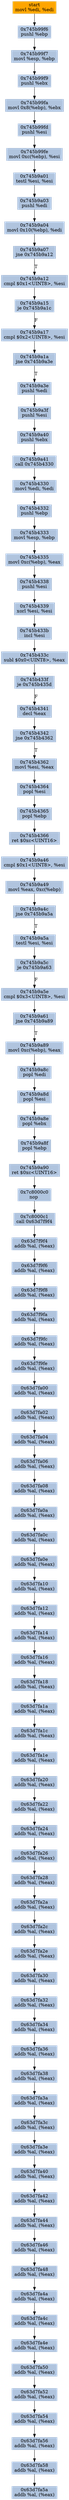 digraph G {
node[shape=rectangle,style=filled,fillcolor=lightsteelblue,color=lightsteelblue]
bgcolor="transparent"
a0x745b99f4movl_edi_edi[label="start\nmovl %edi, %edi",color="lightgrey",fillcolor="orange"];
a0x745b99f6pushl_ebp[label="0x745b99f6\npushl %ebp"];
a0x745b99f7movl_esp_ebp[label="0x745b99f7\nmovl %esp, %ebp"];
a0x745b99f9pushl_ebx[label="0x745b99f9\npushl %ebx"];
a0x745b99famovl_0x8ebp__ebx[label="0x745b99fa\nmovl 0x8(%ebp), %ebx"];
a0x745b99fdpushl_esi[label="0x745b99fd\npushl %esi"];
a0x745b99femovl_0xcebp__esi[label="0x745b99fe\nmovl 0xc(%ebp), %esi"];
a0x745b9a01testl_esi_esi[label="0x745b9a01\ntestl %esi, %esi"];
a0x745b9a03pushl_edi[label="0x745b9a03\npushl %edi"];
a0x745b9a04movl_0x10ebp__edi[label="0x745b9a04\nmovl 0x10(%ebp), %edi"];
a0x745b9a07jne_0x745b9a12[label="0x745b9a07\njne 0x745b9a12"];
a0x745b9a12cmpl_0x1UINT8_esi[label="0x745b9a12\ncmpl $0x1<UINT8>, %esi"];
a0x745b9a15je_0x745b9a1c[label="0x745b9a15\nje 0x745b9a1c"];
a0x745b9a17cmpl_0x2UINT8_esi[label="0x745b9a17\ncmpl $0x2<UINT8>, %esi"];
a0x745b9a1ajne_0x745b9a3e[label="0x745b9a1a\njne 0x745b9a3e"];
a0x745b9a3epushl_edi[label="0x745b9a3e\npushl %edi"];
a0x745b9a3fpushl_esi[label="0x745b9a3f\npushl %esi"];
a0x745b9a40pushl_ebx[label="0x745b9a40\npushl %ebx"];
a0x745b9a41call_0x745b4330[label="0x745b9a41\ncall 0x745b4330"];
a0x745b4330movl_edi_edi[label="0x745b4330\nmovl %edi, %edi"];
a0x745b4332pushl_ebp[label="0x745b4332\npushl %ebp"];
a0x745b4333movl_esp_ebp[label="0x745b4333\nmovl %esp, %ebp"];
a0x745b4335movl_0xcebp__eax[label="0x745b4335\nmovl 0xc(%ebp), %eax"];
a0x745b4338pushl_esi[label="0x745b4338\npushl %esi"];
a0x745b4339xorl_esi_esi[label="0x745b4339\nxorl %esi, %esi"];
a0x745b433bincl_esi[label="0x745b433b\nincl %esi"];
a0x745b433csubl_0x0UINT8_eax[label="0x745b433c\nsubl $0x0<UINT8>, %eax"];
a0x745b433fje_0x745b435d[label="0x745b433f\nje 0x745b435d"];
a0x745b4341decl_eax[label="0x745b4341\ndecl %eax"];
a0x745b4342jne_0x745b4362[label="0x745b4342\njne 0x745b4362"];
a0x745b4362movl_esi_eax[label="0x745b4362\nmovl %esi, %eax"];
a0x745b4364popl_esi[label="0x745b4364\npopl %esi"];
a0x745b4365popl_ebp[label="0x745b4365\npopl %ebp"];
a0x745b4366ret_0xcUINT16[label="0x745b4366\nret $0xc<UINT16>"];
a0x745b9a46cmpl_0x1UINT8_esi[label="0x745b9a46\ncmpl $0x1<UINT8>, %esi"];
a0x745b9a49movl_eax_0xcebp_[label="0x745b9a49\nmovl %eax, 0xc(%ebp)"];
a0x745b9a4cjne_0x745b9a5a[label="0x745b9a4c\njne 0x745b9a5a"];
a0x745b9a5atestl_esi_esi[label="0x745b9a5a\ntestl %esi, %esi"];
a0x745b9a5cje_0x745b9a63[label="0x745b9a5c\nje 0x745b9a63"];
a0x745b9a5ecmpl_0x3UINT8_esi[label="0x745b9a5e\ncmpl $0x3<UINT8>, %esi"];
a0x745b9a61jne_0x745b9a89[label="0x745b9a61\njne 0x745b9a89"];
a0x745b9a89movl_0xcebp__eax[label="0x745b9a89\nmovl 0xc(%ebp), %eax"];
a0x745b9a8cpopl_edi[label="0x745b9a8c\npopl %edi"];
a0x745b9a8dpopl_esi[label="0x745b9a8d\npopl %esi"];
a0x745b9a8epopl_ebx[label="0x745b9a8e\npopl %ebx"];
a0x745b9a8fpopl_ebp[label="0x745b9a8f\npopl %ebp"];
a0x745b9a90ret_0xcUINT16[label="0x745b9a90\nret $0xc<UINT16>"];
a0x7c8000c0nop_[label="0x7c8000c0\nnop "];
a0x7c8000c1call_0x63d7f9f4[label="0x7c8000c1\ncall 0x63d7f9f4"];
a0x63d7f9f4addb_al_eax_[label="0x63d7f9f4\naddb %al, (%eax)"];
a0x63d7f9f6addb_al_eax_[label="0x63d7f9f6\naddb %al, (%eax)"];
a0x63d7f9f8addb_al_eax_[label="0x63d7f9f8\naddb %al, (%eax)"];
a0x63d7f9faaddb_al_eax_[label="0x63d7f9fa\naddb %al, (%eax)"];
a0x63d7f9fcaddb_al_eax_[label="0x63d7f9fc\naddb %al, (%eax)"];
a0x63d7f9feaddb_al_eax_[label="0x63d7f9fe\naddb %al, (%eax)"];
a0x63d7fa00addb_al_eax_[label="0x63d7fa00\naddb %al, (%eax)"];
a0x63d7fa02addb_al_eax_[label="0x63d7fa02\naddb %al, (%eax)"];
a0x63d7fa04addb_al_eax_[label="0x63d7fa04\naddb %al, (%eax)"];
a0x63d7fa06addb_al_eax_[label="0x63d7fa06\naddb %al, (%eax)"];
a0x63d7fa08addb_al_eax_[label="0x63d7fa08\naddb %al, (%eax)"];
a0x63d7fa0aaddb_al_eax_[label="0x63d7fa0a\naddb %al, (%eax)"];
a0x63d7fa0caddb_al_eax_[label="0x63d7fa0c\naddb %al, (%eax)"];
a0x63d7fa0eaddb_al_eax_[label="0x63d7fa0e\naddb %al, (%eax)"];
a0x63d7fa10addb_al_eax_[label="0x63d7fa10\naddb %al, (%eax)"];
a0x63d7fa12addb_al_eax_[label="0x63d7fa12\naddb %al, (%eax)"];
a0x63d7fa14addb_al_eax_[label="0x63d7fa14\naddb %al, (%eax)"];
a0x63d7fa16addb_al_eax_[label="0x63d7fa16\naddb %al, (%eax)"];
a0x63d7fa18addb_al_eax_[label="0x63d7fa18\naddb %al, (%eax)"];
a0x63d7fa1aaddb_al_eax_[label="0x63d7fa1a\naddb %al, (%eax)"];
a0x63d7fa1caddb_al_eax_[label="0x63d7fa1c\naddb %al, (%eax)"];
a0x63d7fa1eaddb_al_eax_[label="0x63d7fa1e\naddb %al, (%eax)"];
a0x63d7fa20addb_al_eax_[label="0x63d7fa20\naddb %al, (%eax)"];
a0x63d7fa22addb_al_eax_[label="0x63d7fa22\naddb %al, (%eax)"];
a0x63d7fa24addb_al_eax_[label="0x63d7fa24\naddb %al, (%eax)"];
a0x63d7fa26addb_al_eax_[label="0x63d7fa26\naddb %al, (%eax)"];
a0x63d7fa28addb_al_eax_[label="0x63d7fa28\naddb %al, (%eax)"];
a0x63d7fa2aaddb_al_eax_[label="0x63d7fa2a\naddb %al, (%eax)"];
a0x63d7fa2caddb_al_eax_[label="0x63d7fa2c\naddb %al, (%eax)"];
a0x63d7fa2eaddb_al_eax_[label="0x63d7fa2e\naddb %al, (%eax)"];
a0x63d7fa30addb_al_eax_[label="0x63d7fa30\naddb %al, (%eax)"];
a0x63d7fa32addb_al_eax_[label="0x63d7fa32\naddb %al, (%eax)"];
a0x63d7fa34addb_al_eax_[label="0x63d7fa34\naddb %al, (%eax)"];
a0x63d7fa36addb_al_eax_[label="0x63d7fa36\naddb %al, (%eax)"];
a0x63d7fa38addb_al_eax_[label="0x63d7fa38\naddb %al, (%eax)"];
a0x63d7fa3aaddb_al_eax_[label="0x63d7fa3a\naddb %al, (%eax)"];
a0x63d7fa3caddb_al_eax_[label="0x63d7fa3c\naddb %al, (%eax)"];
a0x63d7fa3eaddb_al_eax_[label="0x63d7fa3e\naddb %al, (%eax)"];
a0x63d7fa40addb_al_eax_[label="0x63d7fa40\naddb %al, (%eax)"];
a0x63d7fa42addb_al_eax_[label="0x63d7fa42\naddb %al, (%eax)"];
a0x63d7fa44addb_al_eax_[label="0x63d7fa44\naddb %al, (%eax)"];
a0x63d7fa46addb_al_eax_[label="0x63d7fa46\naddb %al, (%eax)"];
a0x63d7fa48addb_al_eax_[label="0x63d7fa48\naddb %al, (%eax)"];
a0x63d7fa4aaddb_al_eax_[label="0x63d7fa4a\naddb %al, (%eax)"];
a0x63d7fa4caddb_al_eax_[label="0x63d7fa4c\naddb %al, (%eax)"];
a0x63d7fa4eaddb_al_eax_[label="0x63d7fa4e\naddb %al, (%eax)"];
a0x63d7fa50addb_al_eax_[label="0x63d7fa50\naddb %al, (%eax)"];
a0x63d7fa52addb_al_eax_[label="0x63d7fa52\naddb %al, (%eax)"];
a0x63d7fa54addb_al_eax_[label="0x63d7fa54\naddb %al, (%eax)"];
a0x63d7fa56addb_al_eax_[label="0x63d7fa56\naddb %al, (%eax)"];
a0x63d7fa58addb_al_eax_[label="0x63d7fa58\naddb %al, (%eax)"];
a0x63d7fa5aaddb_al_eax_[label="0x63d7fa5a\naddb %al, (%eax)"];
a0x745b99f4movl_edi_edi -> a0x745b99f6pushl_ebp [color="#000000"];
a0x745b99f6pushl_ebp -> a0x745b99f7movl_esp_ebp [color="#000000"];
a0x745b99f7movl_esp_ebp -> a0x745b99f9pushl_ebx [color="#000000"];
a0x745b99f9pushl_ebx -> a0x745b99famovl_0x8ebp__ebx [color="#000000"];
a0x745b99famovl_0x8ebp__ebx -> a0x745b99fdpushl_esi [color="#000000"];
a0x745b99fdpushl_esi -> a0x745b99femovl_0xcebp__esi [color="#000000"];
a0x745b99femovl_0xcebp__esi -> a0x745b9a01testl_esi_esi [color="#000000"];
a0x745b9a01testl_esi_esi -> a0x745b9a03pushl_edi [color="#000000"];
a0x745b9a03pushl_edi -> a0x745b9a04movl_0x10ebp__edi [color="#000000"];
a0x745b9a04movl_0x10ebp__edi -> a0x745b9a07jne_0x745b9a12 [color="#000000"];
a0x745b9a07jne_0x745b9a12 -> a0x745b9a12cmpl_0x1UINT8_esi [color="#000000",label="T"];
a0x745b9a12cmpl_0x1UINT8_esi -> a0x745b9a15je_0x745b9a1c [color="#000000"];
a0x745b9a15je_0x745b9a1c -> a0x745b9a17cmpl_0x2UINT8_esi [color="#000000",label="F"];
a0x745b9a17cmpl_0x2UINT8_esi -> a0x745b9a1ajne_0x745b9a3e [color="#000000"];
a0x745b9a1ajne_0x745b9a3e -> a0x745b9a3epushl_edi [color="#000000",label="T"];
a0x745b9a3epushl_edi -> a0x745b9a3fpushl_esi [color="#000000"];
a0x745b9a3fpushl_esi -> a0x745b9a40pushl_ebx [color="#000000"];
a0x745b9a40pushl_ebx -> a0x745b9a41call_0x745b4330 [color="#000000"];
a0x745b9a41call_0x745b4330 -> a0x745b4330movl_edi_edi [color="#000000"];
a0x745b4330movl_edi_edi -> a0x745b4332pushl_ebp [color="#000000"];
a0x745b4332pushl_ebp -> a0x745b4333movl_esp_ebp [color="#000000"];
a0x745b4333movl_esp_ebp -> a0x745b4335movl_0xcebp__eax [color="#000000"];
a0x745b4335movl_0xcebp__eax -> a0x745b4338pushl_esi [color="#000000"];
a0x745b4338pushl_esi -> a0x745b4339xorl_esi_esi [color="#000000"];
a0x745b4339xorl_esi_esi -> a0x745b433bincl_esi [color="#000000"];
a0x745b433bincl_esi -> a0x745b433csubl_0x0UINT8_eax [color="#000000"];
a0x745b433csubl_0x0UINT8_eax -> a0x745b433fje_0x745b435d [color="#000000"];
a0x745b433fje_0x745b435d -> a0x745b4341decl_eax [color="#000000",label="F"];
a0x745b4341decl_eax -> a0x745b4342jne_0x745b4362 [color="#000000"];
a0x745b4342jne_0x745b4362 -> a0x745b4362movl_esi_eax [color="#000000",label="T"];
a0x745b4362movl_esi_eax -> a0x745b4364popl_esi [color="#000000"];
a0x745b4364popl_esi -> a0x745b4365popl_ebp [color="#000000"];
a0x745b4365popl_ebp -> a0x745b4366ret_0xcUINT16 [color="#000000"];
a0x745b4366ret_0xcUINT16 -> a0x745b9a46cmpl_0x1UINT8_esi [color="#000000"];
a0x745b9a46cmpl_0x1UINT8_esi -> a0x745b9a49movl_eax_0xcebp_ [color="#000000"];
a0x745b9a49movl_eax_0xcebp_ -> a0x745b9a4cjne_0x745b9a5a [color="#000000"];
a0x745b9a4cjne_0x745b9a5a -> a0x745b9a5atestl_esi_esi [color="#000000",label="T"];
a0x745b9a5atestl_esi_esi -> a0x745b9a5cje_0x745b9a63 [color="#000000"];
a0x745b9a5cje_0x745b9a63 -> a0x745b9a5ecmpl_0x3UINT8_esi [color="#000000",label="F"];
a0x745b9a5ecmpl_0x3UINT8_esi -> a0x745b9a61jne_0x745b9a89 [color="#000000"];
a0x745b9a61jne_0x745b9a89 -> a0x745b9a89movl_0xcebp__eax [color="#000000",label="T"];
a0x745b9a89movl_0xcebp__eax -> a0x745b9a8cpopl_edi [color="#000000"];
a0x745b9a8cpopl_edi -> a0x745b9a8dpopl_esi [color="#000000"];
a0x745b9a8dpopl_esi -> a0x745b9a8epopl_ebx [color="#000000"];
a0x745b9a8epopl_ebx -> a0x745b9a8fpopl_ebp [color="#000000"];
a0x745b9a8fpopl_ebp -> a0x745b9a90ret_0xcUINT16 [color="#000000"];
a0x745b9a90ret_0xcUINT16 -> a0x7c8000c0nop_ [color="#000000"];
a0x7c8000c0nop_ -> a0x7c8000c1call_0x63d7f9f4 [color="#000000"];
a0x7c8000c1call_0x63d7f9f4 -> a0x63d7f9f4addb_al_eax_ [color="#000000"];
a0x63d7f9f4addb_al_eax_ -> a0x63d7f9f6addb_al_eax_ [color="#000000"];
a0x63d7f9f6addb_al_eax_ -> a0x63d7f9f8addb_al_eax_ [color="#000000"];
a0x63d7f9f8addb_al_eax_ -> a0x63d7f9faaddb_al_eax_ [color="#000000"];
a0x63d7f9faaddb_al_eax_ -> a0x63d7f9fcaddb_al_eax_ [color="#000000"];
a0x63d7f9fcaddb_al_eax_ -> a0x63d7f9feaddb_al_eax_ [color="#000000"];
a0x63d7f9feaddb_al_eax_ -> a0x63d7fa00addb_al_eax_ [color="#000000"];
a0x63d7fa00addb_al_eax_ -> a0x63d7fa02addb_al_eax_ [color="#000000"];
a0x63d7fa02addb_al_eax_ -> a0x63d7fa04addb_al_eax_ [color="#000000"];
a0x63d7fa04addb_al_eax_ -> a0x63d7fa06addb_al_eax_ [color="#000000"];
a0x63d7fa06addb_al_eax_ -> a0x63d7fa08addb_al_eax_ [color="#000000"];
a0x63d7fa08addb_al_eax_ -> a0x63d7fa0aaddb_al_eax_ [color="#000000"];
a0x63d7fa0aaddb_al_eax_ -> a0x63d7fa0caddb_al_eax_ [color="#000000"];
a0x63d7fa0caddb_al_eax_ -> a0x63d7fa0eaddb_al_eax_ [color="#000000"];
a0x63d7fa0eaddb_al_eax_ -> a0x63d7fa10addb_al_eax_ [color="#000000"];
a0x63d7fa10addb_al_eax_ -> a0x63d7fa12addb_al_eax_ [color="#000000"];
a0x63d7fa12addb_al_eax_ -> a0x63d7fa14addb_al_eax_ [color="#000000"];
a0x63d7fa14addb_al_eax_ -> a0x63d7fa16addb_al_eax_ [color="#000000"];
a0x63d7fa16addb_al_eax_ -> a0x63d7fa18addb_al_eax_ [color="#000000"];
a0x63d7fa18addb_al_eax_ -> a0x63d7fa1aaddb_al_eax_ [color="#000000"];
a0x63d7fa1aaddb_al_eax_ -> a0x63d7fa1caddb_al_eax_ [color="#000000"];
a0x63d7fa1caddb_al_eax_ -> a0x63d7fa1eaddb_al_eax_ [color="#000000"];
a0x63d7fa1eaddb_al_eax_ -> a0x63d7fa20addb_al_eax_ [color="#000000"];
a0x63d7fa20addb_al_eax_ -> a0x63d7fa22addb_al_eax_ [color="#000000"];
a0x63d7fa22addb_al_eax_ -> a0x63d7fa24addb_al_eax_ [color="#000000"];
a0x63d7fa24addb_al_eax_ -> a0x63d7fa26addb_al_eax_ [color="#000000"];
a0x63d7fa26addb_al_eax_ -> a0x63d7fa28addb_al_eax_ [color="#000000"];
a0x63d7fa28addb_al_eax_ -> a0x63d7fa2aaddb_al_eax_ [color="#000000"];
a0x63d7fa2aaddb_al_eax_ -> a0x63d7fa2caddb_al_eax_ [color="#000000"];
a0x63d7fa2caddb_al_eax_ -> a0x63d7fa2eaddb_al_eax_ [color="#000000"];
a0x63d7fa2eaddb_al_eax_ -> a0x63d7fa30addb_al_eax_ [color="#000000"];
a0x63d7fa30addb_al_eax_ -> a0x63d7fa32addb_al_eax_ [color="#000000"];
a0x63d7fa32addb_al_eax_ -> a0x63d7fa34addb_al_eax_ [color="#000000"];
a0x63d7fa34addb_al_eax_ -> a0x63d7fa36addb_al_eax_ [color="#000000"];
a0x63d7fa36addb_al_eax_ -> a0x63d7fa38addb_al_eax_ [color="#000000"];
a0x63d7fa38addb_al_eax_ -> a0x63d7fa3aaddb_al_eax_ [color="#000000"];
a0x63d7fa3aaddb_al_eax_ -> a0x63d7fa3caddb_al_eax_ [color="#000000"];
a0x63d7fa3caddb_al_eax_ -> a0x63d7fa3eaddb_al_eax_ [color="#000000"];
a0x63d7fa3eaddb_al_eax_ -> a0x63d7fa40addb_al_eax_ [color="#000000"];
a0x63d7fa40addb_al_eax_ -> a0x63d7fa42addb_al_eax_ [color="#000000"];
a0x63d7fa42addb_al_eax_ -> a0x63d7fa44addb_al_eax_ [color="#000000"];
a0x63d7fa44addb_al_eax_ -> a0x63d7fa46addb_al_eax_ [color="#000000"];
a0x63d7fa46addb_al_eax_ -> a0x63d7fa48addb_al_eax_ [color="#000000"];
a0x63d7fa48addb_al_eax_ -> a0x63d7fa4aaddb_al_eax_ [color="#000000"];
a0x63d7fa4aaddb_al_eax_ -> a0x63d7fa4caddb_al_eax_ [color="#000000"];
a0x63d7fa4caddb_al_eax_ -> a0x63d7fa4eaddb_al_eax_ [color="#000000"];
a0x63d7fa4eaddb_al_eax_ -> a0x63d7fa50addb_al_eax_ [color="#000000"];
a0x63d7fa50addb_al_eax_ -> a0x63d7fa52addb_al_eax_ [color="#000000"];
a0x63d7fa52addb_al_eax_ -> a0x63d7fa54addb_al_eax_ [color="#000000"];
a0x63d7fa54addb_al_eax_ -> a0x63d7fa56addb_al_eax_ [color="#000000"];
a0x63d7fa56addb_al_eax_ -> a0x63d7fa58addb_al_eax_ [color="#000000"];
a0x63d7fa58addb_al_eax_ -> a0x63d7fa5aaddb_al_eax_ [color="#000000"];
}

